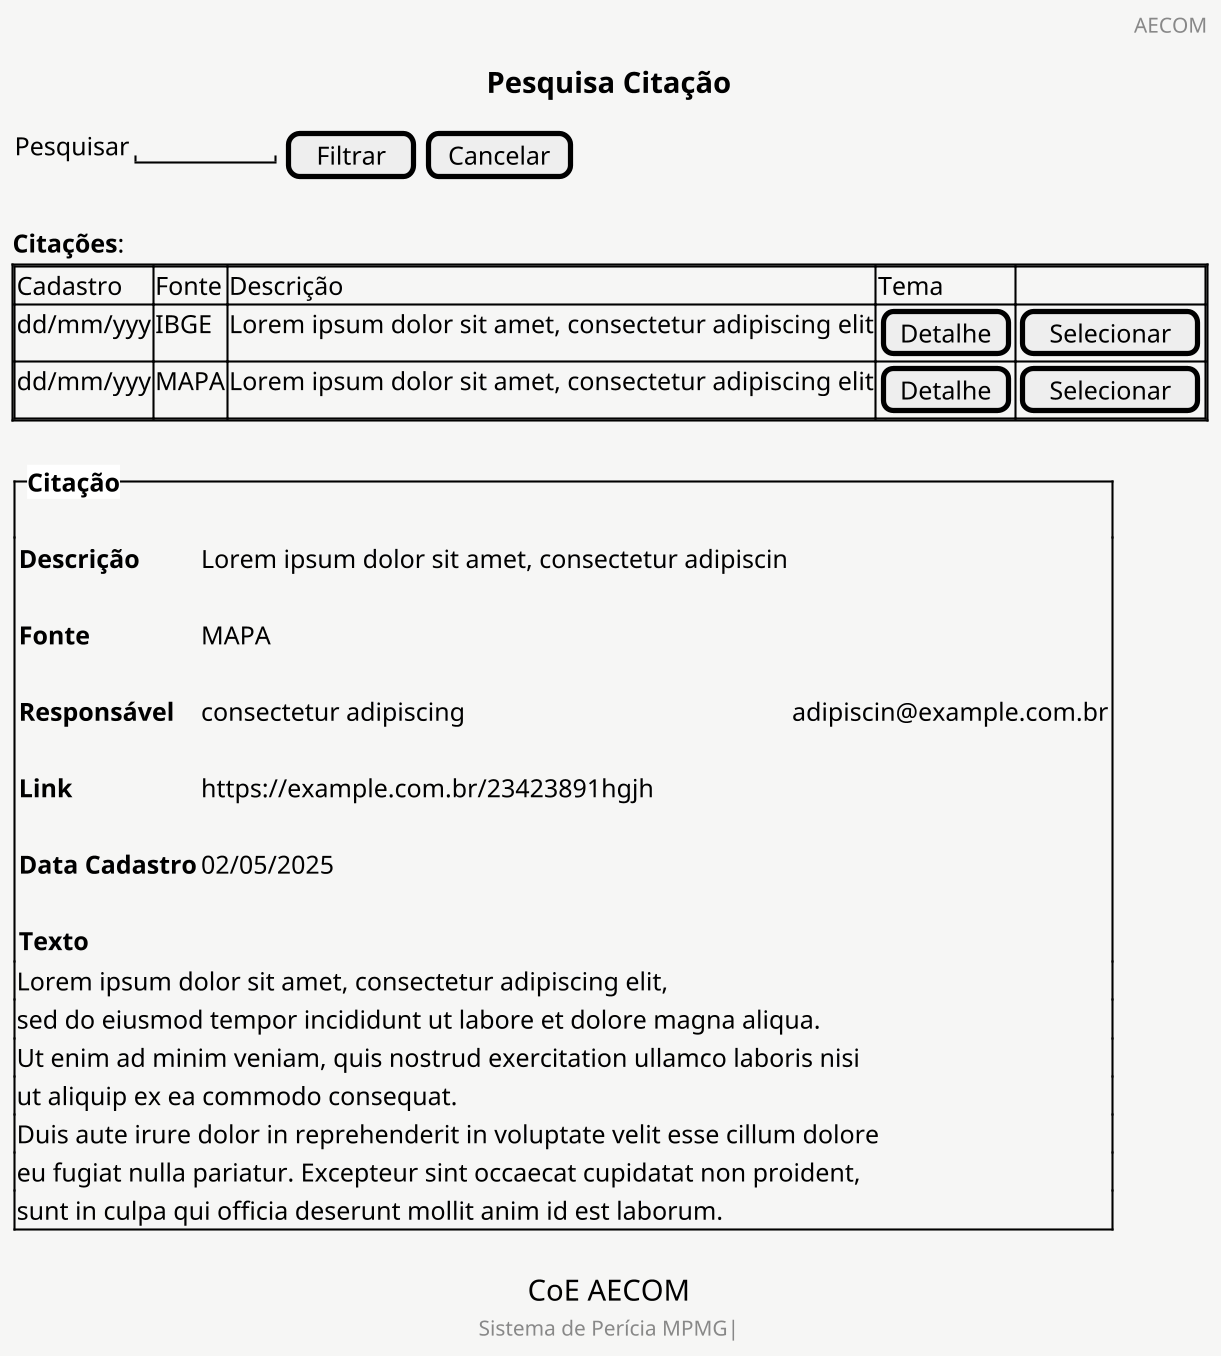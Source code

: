 
@startsalt  pesquisa_citação
<style>
saltDiagram {
  BackgroundColor #f6f6f5
}
</style>
skinparam dpi 200
title Pesquisa Citação
header AECOM
footer Sistema de Perícia MPMG|
caption CoE AECOM
{

    {Pesquisar | "        "  | [Filtrar] |  [Cancelar]}
    .
    **Citações**:
    {+
        {#
        Cadastro | Fonte | Descrição | Tema
        dd/mm/yyy | IBGE | Lorem ipsum dolor sit amet, consectetur adipiscing elit  | [Detalhe] | [Selecionar]
        dd/mm/yyy | MAPA | Lorem ipsum dolor sit amet, consectetur adipiscing elit  | [Detalhe] | [Selecionar]
        }
    }
    .
    {
        {^**Citação**
            .
            {
            **Descrição** | Lorem ipsum dolor sit amet, consectetur adipiscin
            .
            **Fonte** | MAPA
            .
            **Responsável** | consectetur adipiscing  | adipiscin@example.com.br
            .
            **Link**    | https://example.com.br/23423891hgjh
            .
            **Data Cadastro** | 02/05/2025
            .
            **Texto**
            }
            Lorem ipsum dolor sit amet, consectetur adipiscing elit,
            sed do eiusmod tempor incididunt ut labore et dolore magna aliqua.
            Ut enim ad minim veniam, quis nostrud exercitation ullamco laboris nisi
            ut aliquip ex ea commodo consequat.
            Duis aute irure dolor in reprehenderit in voluptate velit esse cillum dolore
            eu fugiat nulla pariatur. Excepteur sint occaecat cupidatat non proident,
            sunt in culpa qui officia deserunt mollit anim id est laborum.
        }
    }
}
@endsalt